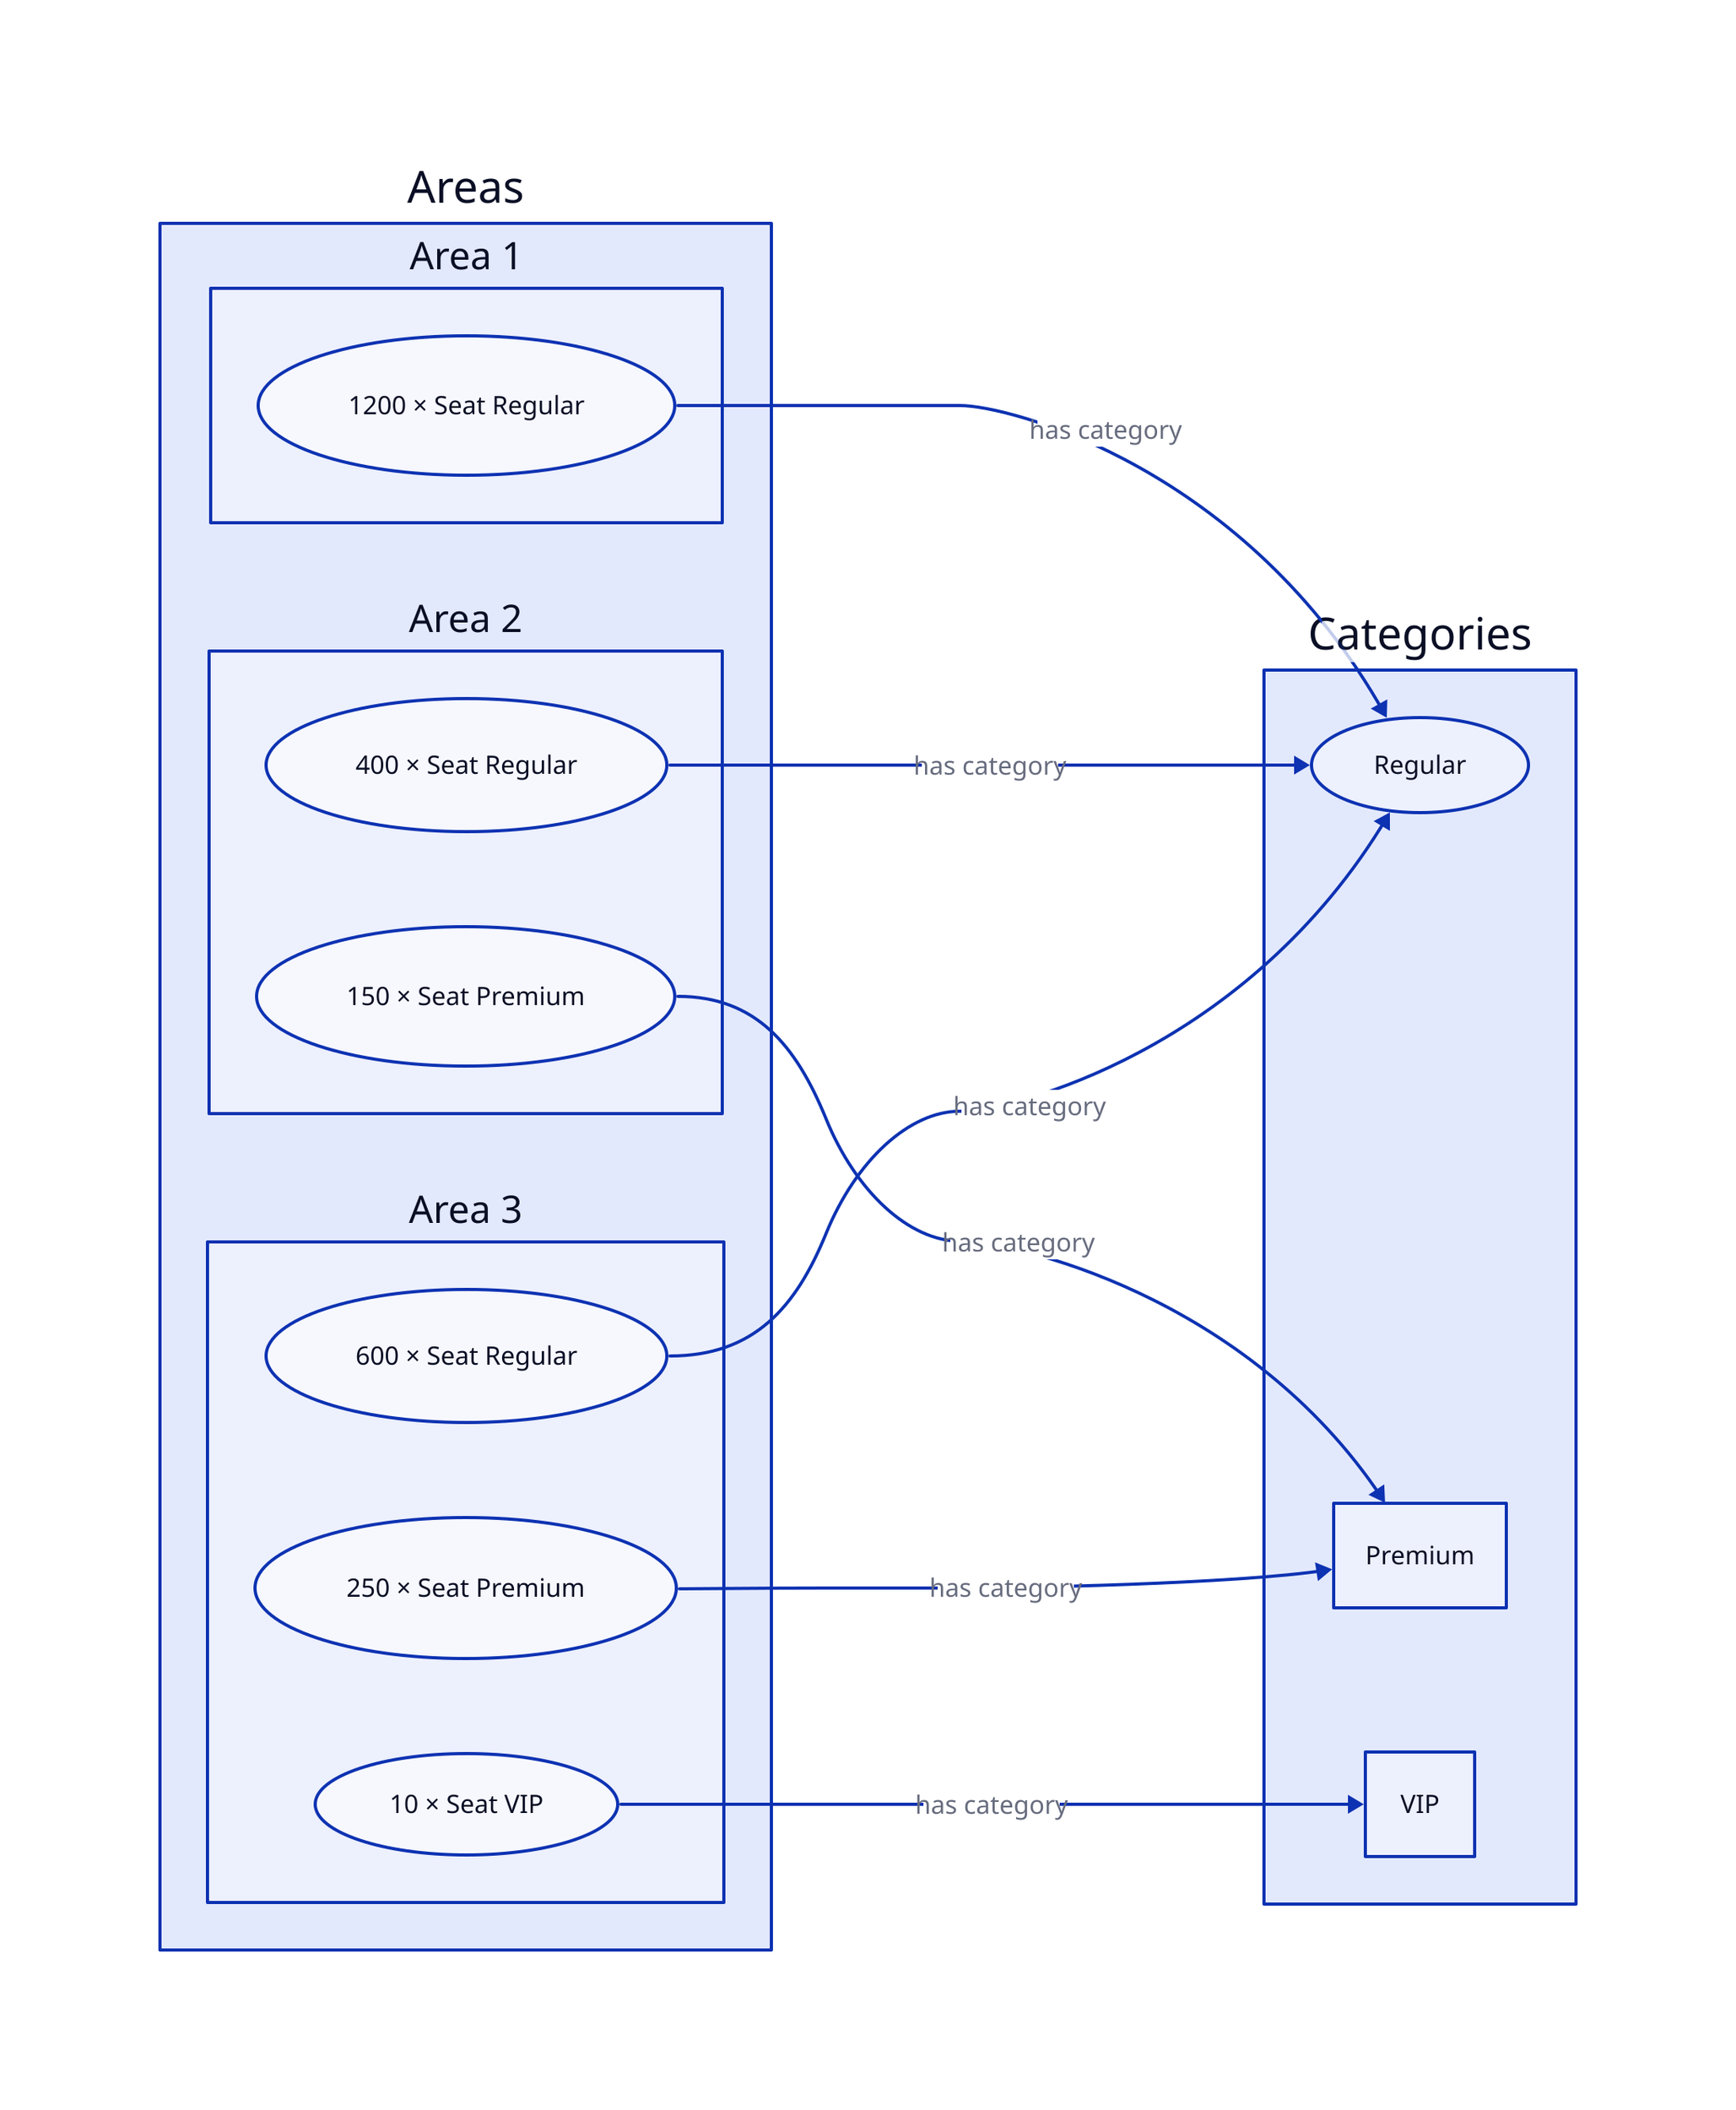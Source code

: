 # layout: dagre

direction: right

Categories: {
  Regular: {shape: oval}
}

Areas: {
  Area 1: {
    Seat Regular: {label: "1200 × Seat Regular"; shape: oval}
  }
  Area 2: {
    Seat Regular: {label: "400 × Seat Regular"; shape: oval}
    Seat Premium: {label: "150 × Seat Premium"; shape: oval}
  }
  Area 3: {
    Seat Regular: {label: "600 × Seat Regular"; shape: oval}
    Seat Premium: {label: "250 × Seat Premium"; shape: oval}
    Seat VIP: {label: "10 × Seat VIP"; shape: oval}
  }
}

Areas.Area 1.Seat Regular -> Categories.Regular: has category
Areas.Area 2.Seat Regular -> Categories.Regular: has category
Areas.Area 2.Seat Premium -> Categories.Premium: has category
Areas.Area 3.Seat Regular -> Categories.Regular: has category
Areas.Area 3.Seat Premium -> Categories.Premium: has category
Areas.Area 3.Seat VIP -> Categories.VIP: has category
